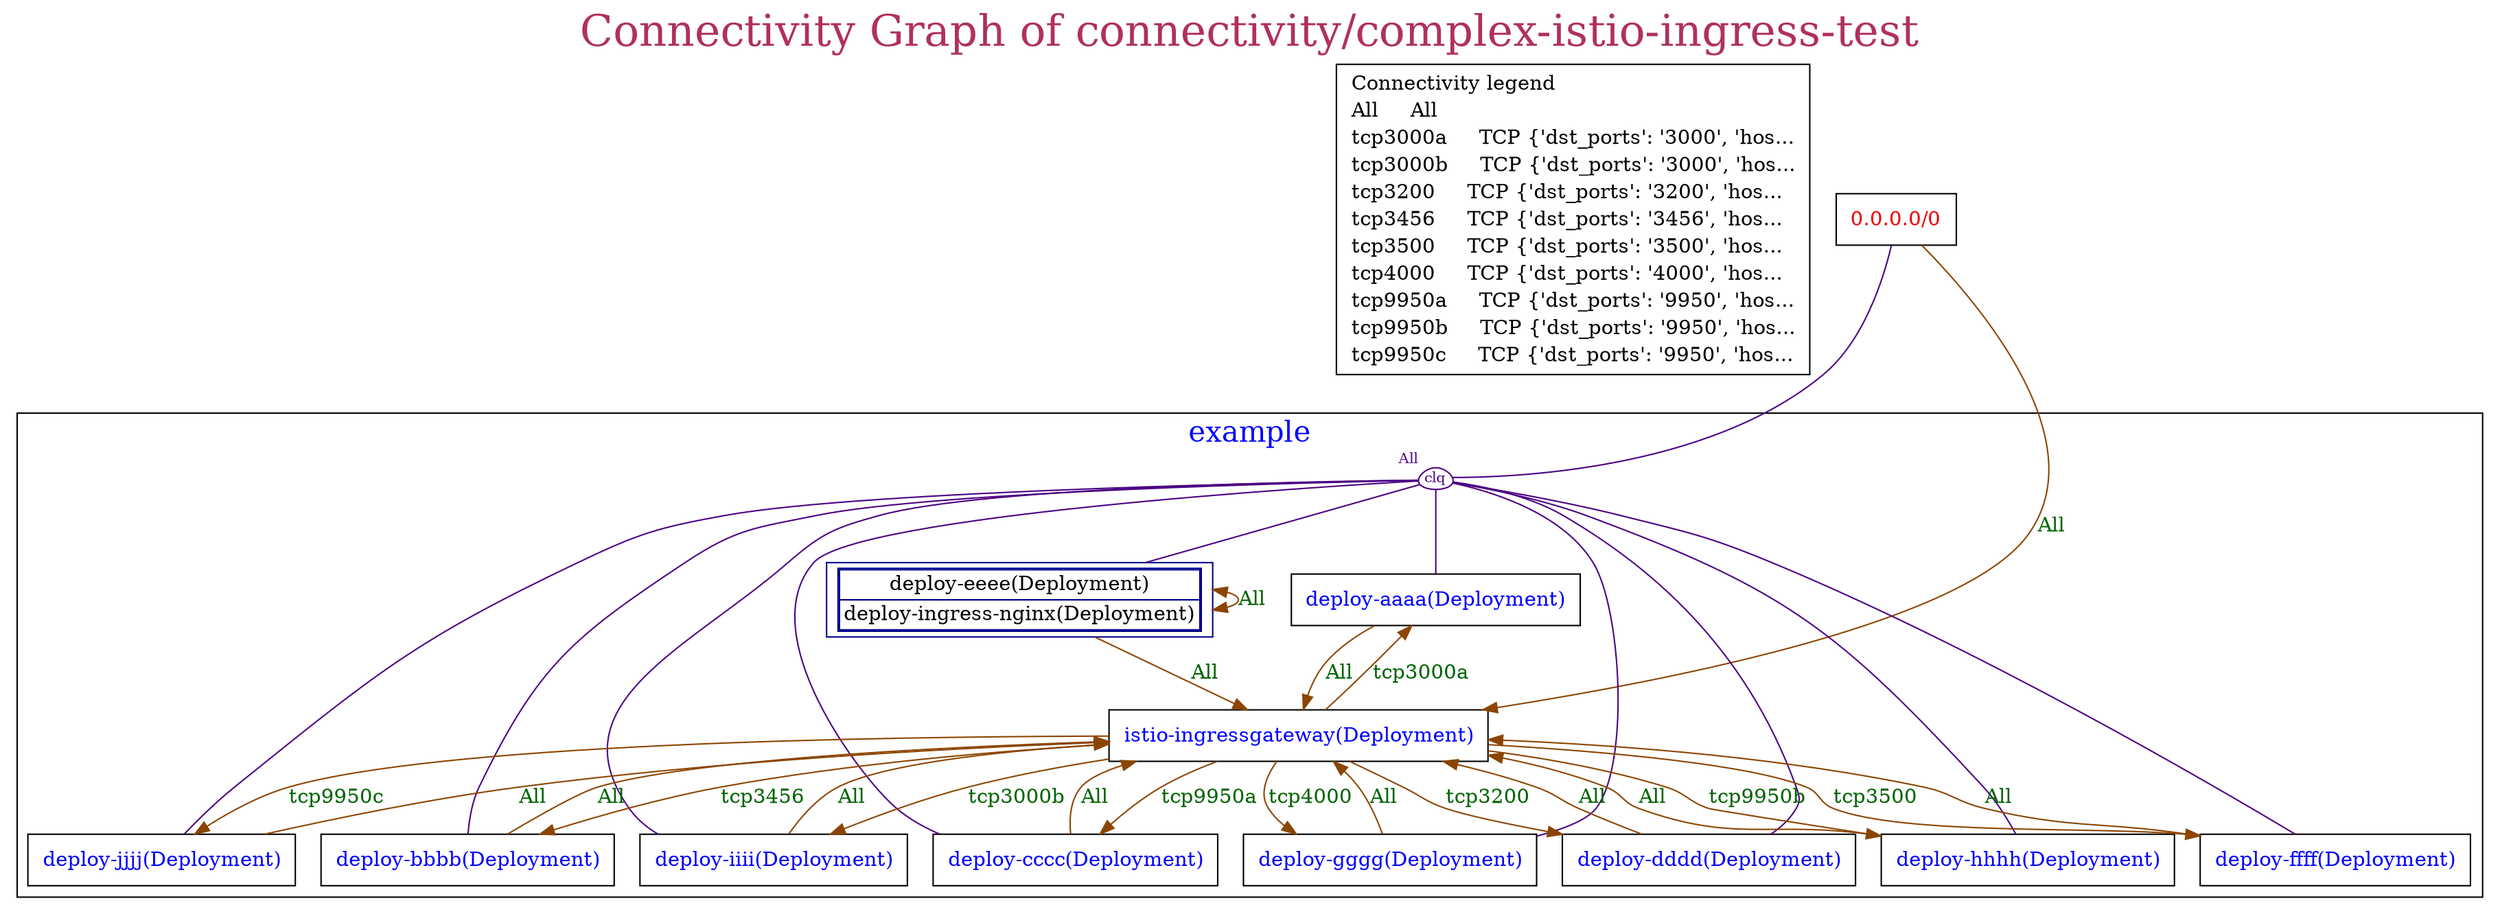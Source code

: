 // The Connectivity Graph of connectivity/complex-istio-ingress-test
digraph {
	label="Connectivity Graph of connectivity/complex-istio-ingress-test"	labelloc = "t"
	fontsize=30
	fontcolor=maroon
	dict_box [label=<<table border="0" cellspacing="0"><tr><td  align="text">Connectivity legend<br align="left" /></td></tr><tr><td align="text" tooltip="All" href="bogus">All     All<br align="left" /></td></tr><tr><td align="text" tooltip="TCP {'dst_ports': '3000', 'hosts': 'aaaa.y.z'},{'dst_ports': '3000', 'hosts': 'ooo.y.z', 'paths': '/aaaa(/*)?'}" href="bogus">tcp3000a     TCP {'dst_ports': '3000', 'hos...<br align="left" /></td></tr><tr><td align="text" tooltip="TCP {'dst_ports': '3000', 'hosts': 'iiii.y.z'},{'dst_ports': '3000', 'hosts': 'ooo.y.z', 'paths': '/iiii(/*)?'}" href="bogus">tcp3000b     TCP {'dst_ports': '3000', 'hos...<br align="left" /></td></tr><tr><td align="text" tooltip="TCP {'dst_ports': '3200', 'hosts': 'dddd.y.z'},{'dst_ports': '3200', 'hosts': 'ooo.y.z', 'paths': '/dddd(/*)?'}" href="bogus">tcp3200     TCP {'dst_ports': '3200', 'hos...<br align="left" /></td></tr><tr><td align="text" tooltip="TCP {'dst_ports': '3456', 'hosts': 'bbbb.y.z'},{'dst_ports': '3456', 'hosts': 'ooo.y.z', 'paths': '/bbbb(/*)?'}" href="bogus">tcp3456     TCP {'dst_ports': '3456', 'hos...<br align="left" /></td></tr><tr><td align="text" tooltip="TCP {'dst_ports': '3500', 'hosts': 'ffff.y.z'},{'dst_ports': '3500', 'hosts': 'ooo.y.z', 'paths': '/ffff(/*)?'}" href="bogus">tcp3500     TCP {'dst_ports': '3500', 'hos...<br align="left" /></td></tr><tr><td align="text" tooltip="TCP {'dst_ports': '4000', 'hosts': 'gggg.y.z'},{'dst_ports': '4000', 'hosts': 'ooo.y.z', 'paths': '/gggg(/*)?'}" href="bogus">tcp4000     TCP {'dst_ports': '4000', 'hos...<br align="left" /></td></tr><tr><td align="text" tooltip="TCP {'dst_ports': '9950', 'hosts': 'cccc.y.z'},{'dst_ports': '9950', 'hosts': 'ooo.y.z', 'paths': '/cccc(/*)?'}" href="bogus">tcp9950a     TCP {'dst_ports': '9950', 'hos...<br align="left" /></td></tr><tr><td align="text" tooltip="TCP {'dst_ports': '9950', 'hosts': 'hhhh.y.z'},{'dst_ports': '9950', 'hosts': 'ooo.y.z', 'paths': '/hhhh(/*)?'}" href="bogus">tcp9950b     TCP {'dst_ports': '9950', 'hos...<br align="left" /></td></tr><tr><td align="text" tooltip="TCP {'dst_ports': '9950', 'hosts': 'jjjj.y.z'},{'dst_ports': '9950', 'hosts': 'ooo.y.z', 'paths': '/jjjj(/*)?'}" href="bogus">tcp9950c     TCP {'dst_ports': '9950', 'hos...<br align="left" /></td></tr></table>> shape=box]
	"0.0.0.0/0" [label=<<table border="0" cellspacing="0"><tr><td>0.0.0.0/0</td></tr></table>> shape=box fontcolor=red2]
subgraph cluster_example_namespace{
	label="example"
	fontsize=20
	fontcolor=blue
	"clique_0" [shape=egg fontcolor=indigo color=indigo width=0.2 height=0.2 label=clq fontsize=10 margin=0  xlabel="All"]
	"example/deploy-aaaa(Deployment)" [label=<<table border="0" cellspacing="0"><tr><td>deploy-aaaa(Deployment)</td></tr></table>> shape=box fontcolor=blue]
	"example/deploy-bbbb(Deployment)" [label=<<table border="0" cellspacing="0"><tr><td>deploy-bbbb(Deployment)</td></tr></table>> shape=box fontcolor=blue]
	"example/deploy-cccc(Deployment)" [label=<<table border="0" cellspacing="0"><tr><td>deploy-cccc(Deployment)</td></tr></table>> shape=box fontcolor=blue]
	"example/deploy-dddd(Deployment)" [label=<<table border="0" cellspacing="0"><tr><td>deploy-dddd(Deployment)</td></tr></table>> shape=box fontcolor=blue]
	"example/deploy-eeee(Deployment)" [label=<<table border="1" cellspacing="0"><tr><td>deploy-eeee(Deployment)</td></tr><tr><td>deploy-ingress-nginx(Deployment)</td></tr></table>> shape=box color=blue4]
	"example/deploy-ffff(Deployment)" [label=<<table border="0" cellspacing="0"><tr><td>deploy-ffff(Deployment)</td></tr></table>> shape=box fontcolor=blue]
	"example/deploy-gggg(Deployment)" [label=<<table border="0" cellspacing="0"><tr><td>deploy-gggg(Deployment)</td></tr></table>> shape=box fontcolor=blue]
	"example/deploy-hhhh(Deployment)" [label=<<table border="0" cellspacing="0"><tr><td>deploy-hhhh(Deployment)</td></tr></table>> shape=box fontcolor=blue]
	"example/deploy-iiii(Deployment)" [label=<<table border="0" cellspacing="0"><tr><td>deploy-iiii(Deployment)</td></tr></table>> shape=box fontcolor=blue]
	"example/deploy-jjjj(Deployment)" [label=<<table border="0" cellspacing="0"><tr><td>deploy-jjjj(Deployment)</td></tr></table>> shape=box fontcolor=blue]
	"example/istio-ingressgateway(Deployment)" [label=<<table border="0" cellspacing="0"><tr><td>istio-ingressgateway(Deployment)</td></tr></table>> shape=box fontcolor=blue]
}
	"0.0.0.0/0" -> "clique_0"[ color=indigo fontcolor=darkgreen dir=both arrowhead=none arrowtail=none]
	"0.0.0.0/0" -> "example/istio-ingressgateway(Deployment)"[label="All" color=darkorange4 fontcolor=darkgreen dir=both arrowhead=normal arrowtail=none]
	"clique_0" -> "example/deploy-aaaa(Deployment)"[ color=indigo fontcolor=darkgreen dir=both arrowhead=none arrowtail=none]
	"clique_0" -> "example/deploy-bbbb(Deployment)"[ color=indigo fontcolor=darkgreen dir=both arrowhead=none arrowtail=none]
	"clique_0" -> "example/deploy-cccc(Deployment)"[ color=indigo fontcolor=darkgreen dir=both arrowhead=none arrowtail=none]
	"clique_0" -> "example/deploy-dddd(Deployment)"[ color=indigo fontcolor=darkgreen dir=both arrowhead=none arrowtail=none]
	"clique_0" -> "example/deploy-eeee(Deployment)"[ color=indigo fontcolor=darkgreen dir=both arrowhead=none arrowtail=none]
	"clique_0" -> "example/deploy-ffff(Deployment)"[ color=indigo fontcolor=darkgreen dir=both arrowhead=none arrowtail=none]
	"clique_0" -> "example/deploy-gggg(Deployment)"[ color=indigo fontcolor=darkgreen dir=both arrowhead=none arrowtail=none]
	"clique_0" -> "example/deploy-hhhh(Deployment)"[ color=indigo fontcolor=darkgreen dir=both arrowhead=none arrowtail=none]
	"clique_0" -> "example/deploy-iiii(Deployment)"[ color=indigo fontcolor=darkgreen dir=both arrowhead=none arrowtail=none]
	"clique_0" -> "example/deploy-jjjj(Deployment)"[ color=indigo fontcolor=darkgreen dir=both arrowhead=none arrowtail=none]
	"example/deploy-aaaa(Deployment)" -> "example/istio-ingressgateway(Deployment)"[label="All" color=darkorange4 fontcolor=darkgreen dir=both arrowhead=normal arrowtail=none]
	"example/deploy-bbbb(Deployment)" -> "example/istio-ingressgateway(Deployment)"[label="All" color=darkorange4 fontcolor=darkgreen dir=both arrowhead=normal arrowtail=none]
	"example/deploy-cccc(Deployment)" -> "example/istio-ingressgateway(Deployment)"[label="All" color=darkorange4 fontcolor=darkgreen dir=both arrowhead=normal arrowtail=none]
	"example/deploy-dddd(Deployment)" -> "example/istio-ingressgateway(Deployment)"[label="All" color=darkorange4 fontcolor=darkgreen dir=both arrowhead=normal arrowtail=none]
	"example/deploy-eeee(Deployment)" -> "example/deploy-eeee(Deployment)"[label="All" color=darkorange4 fontcolor=darkgreen dir=both arrowhead=normal arrowtail=normal]
	"example/deploy-eeee(Deployment)" -> "example/istio-ingressgateway(Deployment)"[label="All" color=darkorange4 fontcolor=darkgreen dir=both arrowhead=normal arrowtail=none]
	"example/deploy-ffff(Deployment)" -> "example/istio-ingressgateway(Deployment)"[label="All" color=darkorange4 fontcolor=darkgreen dir=both arrowhead=normal arrowtail=none]
	"example/deploy-gggg(Deployment)" -> "example/istio-ingressgateway(Deployment)"[label="All" color=darkorange4 fontcolor=darkgreen dir=both arrowhead=normal arrowtail=none]
	"example/deploy-hhhh(Deployment)" -> "example/istio-ingressgateway(Deployment)"[label="All" color=darkorange4 fontcolor=darkgreen dir=both arrowhead=normal arrowtail=none]
	"example/deploy-iiii(Deployment)" -> "example/istio-ingressgateway(Deployment)"[label="All" color=darkorange4 fontcolor=darkgreen dir=both arrowhead=normal arrowtail=none]
	"example/deploy-jjjj(Deployment)" -> "example/istio-ingressgateway(Deployment)"[label="All" color=darkorange4 fontcolor=darkgreen dir=both arrowhead=normal arrowtail=none]
	"example/istio-ingressgateway(Deployment)" -> "example/deploy-aaaa(Deployment)"[label="tcp3000a" color=darkorange4 fontcolor=darkgreen dir=both arrowhead=normal arrowtail=none]
	"example/istio-ingressgateway(Deployment)" -> "example/deploy-bbbb(Deployment)"[label="tcp3456" color=darkorange4 fontcolor=darkgreen dir=both arrowhead=normal arrowtail=none]
	"example/istio-ingressgateway(Deployment)" -> "example/deploy-cccc(Deployment)"[label="tcp9950a" color=darkorange4 fontcolor=darkgreen dir=both arrowhead=normal arrowtail=none]
	"example/istio-ingressgateway(Deployment)" -> "example/deploy-dddd(Deployment)"[label="tcp3200" color=darkorange4 fontcolor=darkgreen dir=both arrowhead=normal arrowtail=none]
	"example/istio-ingressgateway(Deployment)" -> "example/deploy-ffff(Deployment)"[label="tcp3500" color=darkorange4 fontcolor=darkgreen dir=both arrowhead=normal arrowtail=none]
	"example/istio-ingressgateway(Deployment)" -> "example/deploy-gggg(Deployment)"[label="tcp4000" color=darkorange4 fontcolor=darkgreen dir=both arrowhead=normal arrowtail=none]
	"example/istio-ingressgateway(Deployment)" -> "example/deploy-hhhh(Deployment)"[label="tcp9950b" color=darkorange4 fontcolor=darkgreen dir=both arrowhead=normal arrowtail=none]
	"example/istio-ingressgateway(Deployment)" -> "example/deploy-iiii(Deployment)"[label="tcp3000b" color=darkorange4 fontcolor=darkgreen dir=both arrowhead=normal arrowtail=none]
	"example/istio-ingressgateway(Deployment)" -> "example/deploy-jjjj(Deployment)"[label="tcp9950c" color=darkorange4 fontcolor=darkgreen dir=both arrowhead=normal arrowtail=none]
}
